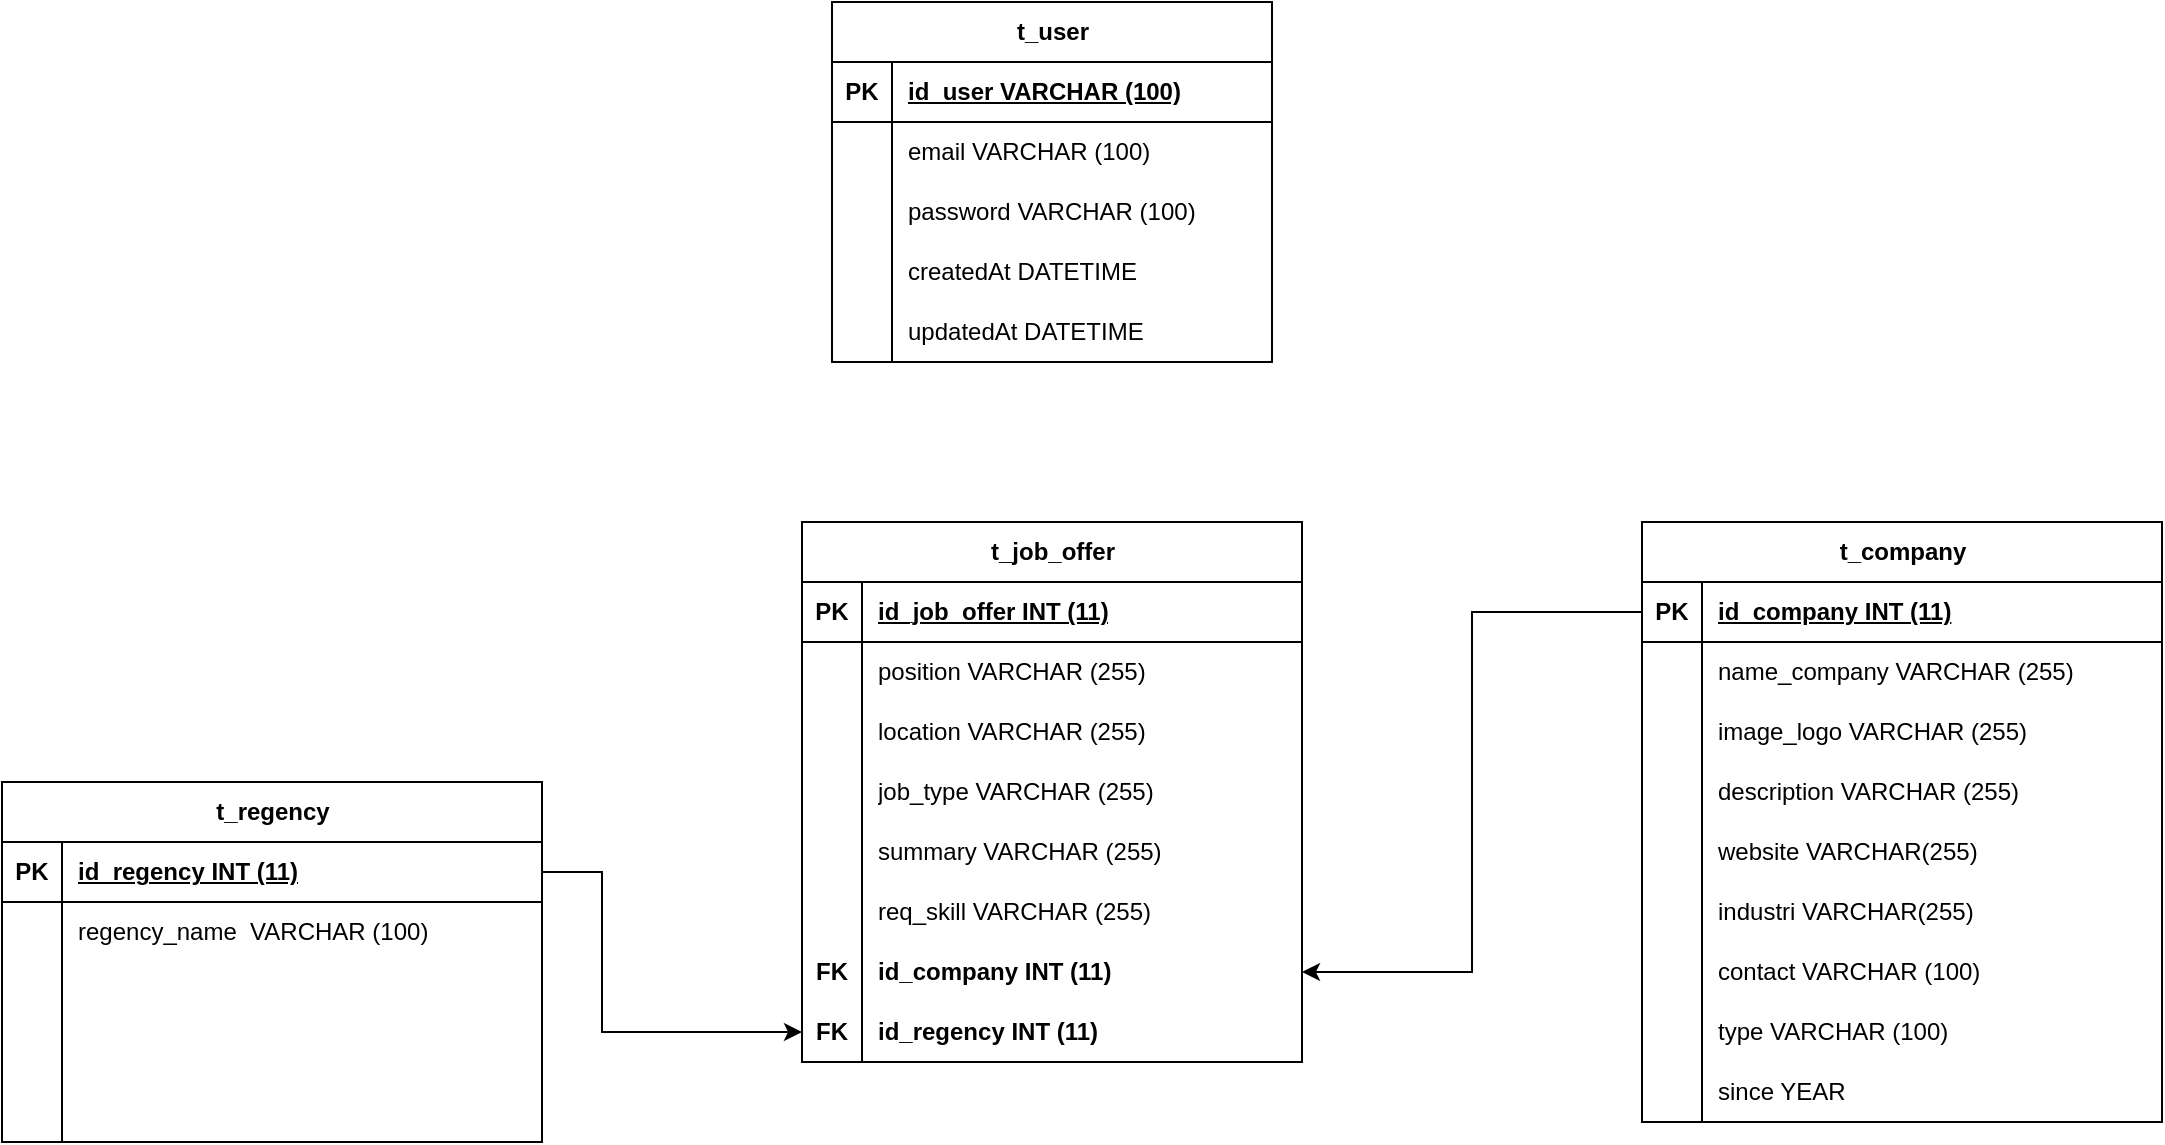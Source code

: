 <mxfile version="25.0.3">
  <diagram name="Rancangan Database" id="G4HHCdF4Au1hGbY2I0S1">
    <mxGraphModel grid="1" page="1" gridSize="10" guides="1" tooltips="1" connect="1" arrows="1" fold="1" pageScale="1" pageWidth="827" pageHeight="1169" math="0" shadow="0">
      <root>
        <mxCell id="0" />
        <mxCell id="1" parent="0" />
        <mxCell id="RBTrCNoEiUdB8YKnj8ck-1" value="t_company" style="shape=table;startSize=30;container=1;collapsible=1;childLayout=tableLayout;fixedRows=1;rowLines=0;fontStyle=1;align=center;resizeLast=1;html=1;" vertex="1" parent="1">
          <mxGeometry x="-1120" y="280" width="260" height="300" as="geometry" />
        </mxCell>
        <mxCell id="RBTrCNoEiUdB8YKnj8ck-2" value="" style="shape=tableRow;horizontal=0;startSize=0;swimlaneHead=0;swimlaneBody=0;fillColor=none;collapsible=0;dropTarget=0;points=[[0,0.5],[1,0.5]];portConstraint=eastwest;top=0;left=0;right=0;bottom=1;" vertex="1" parent="RBTrCNoEiUdB8YKnj8ck-1">
          <mxGeometry y="30" width="260" height="30" as="geometry" />
        </mxCell>
        <mxCell id="RBTrCNoEiUdB8YKnj8ck-3" value="PK" style="shape=partialRectangle;connectable=0;fillColor=none;top=0;left=0;bottom=0;right=0;fontStyle=1;overflow=hidden;whiteSpace=wrap;html=1;" vertex="1" parent="RBTrCNoEiUdB8YKnj8ck-2">
          <mxGeometry width="30" height="30" as="geometry">
            <mxRectangle width="30" height="30" as="alternateBounds" />
          </mxGeometry>
        </mxCell>
        <mxCell id="RBTrCNoEiUdB8YKnj8ck-4" value="id_company INT (11)" style="shape=partialRectangle;connectable=0;fillColor=none;top=0;left=0;bottom=0;right=0;align=left;spacingLeft=6;fontStyle=5;overflow=hidden;whiteSpace=wrap;html=1;" vertex="1" parent="RBTrCNoEiUdB8YKnj8ck-2">
          <mxGeometry x="30" width="230" height="30" as="geometry">
            <mxRectangle width="230" height="30" as="alternateBounds" />
          </mxGeometry>
        </mxCell>
        <mxCell id="RBTrCNoEiUdB8YKnj8ck-5" value="" style="shape=tableRow;horizontal=0;startSize=0;swimlaneHead=0;swimlaneBody=0;fillColor=none;collapsible=0;dropTarget=0;points=[[0,0.5],[1,0.5]];portConstraint=eastwest;top=0;left=0;right=0;bottom=0;" vertex="1" parent="RBTrCNoEiUdB8YKnj8ck-1">
          <mxGeometry y="60" width="260" height="30" as="geometry" />
        </mxCell>
        <mxCell id="RBTrCNoEiUdB8YKnj8ck-6" value="" style="shape=partialRectangle;connectable=0;fillColor=none;top=0;left=0;bottom=0;right=0;editable=1;overflow=hidden;whiteSpace=wrap;html=1;" vertex="1" parent="RBTrCNoEiUdB8YKnj8ck-5">
          <mxGeometry width="30" height="30" as="geometry">
            <mxRectangle width="30" height="30" as="alternateBounds" />
          </mxGeometry>
        </mxCell>
        <mxCell id="RBTrCNoEiUdB8YKnj8ck-7" value="name_company VARCHAR (255)" style="shape=partialRectangle;connectable=0;fillColor=none;top=0;left=0;bottom=0;right=0;align=left;spacingLeft=6;overflow=hidden;whiteSpace=wrap;html=1;" vertex="1" parent="RBTrCNoEiUdB8YKnj8ck-5">
          <mxGeometry x="30" width="230" height="30" as="geometry">
            <mxRectangle width="230" height="30" as="alternateBounds" />
          </mxGeometry>
        </mxCell>
        <mxCell id="RBTrCNoEiUdB8YKnj8ck-8" value="" style="shape=tableRow;horizontal=0;startSize=0;swimlaneHead=0;swimlaneBody=0;fillColor=none;collapsible=0;dropTarget=0;points=[[0,0.5],[1,0.5]];portConstraint=eastwest;top=0;left=0;right=0;bottom=0;" vertex="1" parent="RBTrCNoEiUdB8YKnj8ck-1">
          <mxGeometry y="90" width="260" height="30" as="geometry" />
        </mxCell>
        <mxCell id="RBTrCNoEiUdB8YKnj8ck-9" value="" style="shape=partialRectangle;connectable=0;fillColor=none;top=0;left=0;bottom=0;right=0;editable=1;overflow=hidden;whiteSpace=wrap;html=1;" vertex="1" parent="RBTrCNoEiUdB8YKnj8ck-8">
          <mxGeometry width="30" height="30" as="geometry">
            <mxRectangle width="30" height="30" as="alternateBounds" />
          </mxGeometry>
        </mxCell>
        <mxCell id="RBTrCNoEiUdB8YKnj8ck-10" value="image_logo VARCHAR (255)" style="shape=partialRectangle;connectable=0;fillColor=none;top=0;left=0;bottom=0;right=0;align=left;spacingLeft=6;overflow=hidden;whiteSpace=wrap;html=1;" vertex="1" parent="RBTrCNoEiUdB8YKnj8ck-8">
          <mxGeometry x="30" width="230" height="30" as="geometry">
            <mxRectangle width="230" height="30" as="alternateBounds" />
          </mxGeometry>
        </mxCell>
        <mxCell id="RBTrCNoEiUdB8YKnj8ck-11" style="shape=tableRow;horizontal=0;startSize=0;swimlaneHead=0;swimlaneBody=0;fillColor=none;collapsible=0;dropTarget=0;points=[[0,0.5],[1,0.5]];portConstraint=eastwest;top=0;left=0;right=0;bottom=0;" vertex="1" parent="RBTrCNoEiUdB8YKnj8ck-1">
          <mxGeometry y="120" width="260" height="30" as="geometry" />
        </mxCell>
        <mxCell id="RBTrCNoEiUdB8YKnj8ck-12" value="" style="shape=partialRectangle;connectable=0;fillColor=none;top=0;left=0;bottom=0;right=0;editable=1;overflow=hidden;whiteSpace=wrap;html=1;" vertex="1" parent="RBTrCNoEiUdB8YKnj8ck-11">
          <mxGeometry width="30" height="30" as="geometry">
            <mxRectangle width="30" height="30" as="alternateBounds" />
          </mxGeometry>
        </mxCell>
        <mxCell id="RBTrCNoEiUdB8YKnj8ck-13" value="description VARCHAR (255)" style="shape=partialRectangle;connectable=0;fillColor=none;top=0;left=0;bottom=0;right=0;align=left;spacingLeft=6;overflow=hidden;whiteSpace=wrap;html=1;" vertex="1" parent="RBTrCNoEiUdB8YKnj8ck-11">
          <mxGeometry x="30" width="230" height="30" as="geometry">
            <mxRectangle width="230" height="30" as="alternateBounds" />
          </mxGeometry>
        </mxCell>
        <mxCell id="RBTrCNoEiUdB8YKnj8ck-14" style="shape=tableRow;horizontal=0;startSize=0;swimlaneHead=0;swimlaneBody=0;fillColor=none;collapsible=0;dropTarget=0;points=[[0,0.5],[1,0.5]];portConstraint=eastwest;top=0;left=0;right=0;bottom=0;" vertex="1" parent="RBTrCNoEiUdB8YKnj8ck-1">
          <mxGeometry y="150" width="260" height="30" as="geometry" />
        </mxCell>
        <mxCell id="RBTrCNoEiUdB8YKnj8ck-15" value="" style="shape=partialRectangle;connectable=0;fillColor=none;top=0;left=0;bottom=0;right=0;editable=1;overflow=hidden;whiteSpace=wrap;html=1;" vertex="1" parent="RBTrCNoEiUdB8YKnj8ck-14">
          <mxGeometry width="30" height="30" as="geometry">
            <mxRectangle width="30" height="30" as="alternateBounds" />
          </mxGeometry>
        </mxCell>
        <mxCell id="RBTrCNoEiUdB8YKnj8ck-16" value="website VARCHAR(255)" style="shape=partialRectangle;connectable=0;fillColor=none;top=0;left=0;bottom=0;right=0;align=left;spacingLeft=6;overflow=hidden;whiteSpace=wrap;html=1;" vertex="1" parent="RBTrCNoEiUdB8YKnj8ck-14">
          <mxGeometry x="30" width="230" height="30" as="geometry">
            <mxRectangle width="230" height="30" as="alternateBounds" />
          </mxGeometry>
        </mxCell>
        <mxCell id="RBTrCNoEiUdB8YKnj8ck-17" style="shape=tableRow;horizontal=0;startSize=0;swimlaneHead=0;swimlaneBody=0;fillColor=none;collapsible=0;dropTarget=0;points=[[0,0.5],[1,0.5]];portConstraint=eastwest;top=0;left=0;right=0;bottom=0;" vertex="1" parent="RBTrCNoEiUdB8YKnj8ck-1">
          <mxGeometry y="180" width="260" height="30" as="geometry" />
        </mxCell>
        <mxCell id="RBTrCNoEiUdB8YKnj8ck-18" value="" style="shape=partialRectangle;connectable=0;fillColor=none;top=0;left=0;bottom=0;right=0;editable=1;overflow=hidden;whiteSpace=wrap;html=1;" vertex="1" parent="RBTrCNoEiUdB8YKnj8ck-17">
          <mxGeometry width="30" height="30" as="geometry">
            <mxRectangle width="30" height="30" as="alternateBounds" />
          </mxGeometry>
        </mxCell>
        <mxCell id="RBTrCNoEiUdB8YKnj8ck-19" value="industri VARCHAR(255)" style="shape=partialRectangle;connectable=0;fillColor=none;top=0;left=0;bottom=0;right=0;align=left;spacingLeft=6;overflow=hidden;whiteSpace=wrap;html=1;" vertex="1" parent="RBTrCNoEiUdB8YKnj8ck-17">
          <mxGeometry x="30" width="230" height="30" as="geometry">
            <mxRectangle width="230" height="30" as="alternateBounds" />
          </mxGeometry>
        </mxCell>
        <mxCell id="RBTrCNoEiUdB8YKnj8ck-20" style="shape=tableRow;horizontal=0;startSize=0;swimlaneHead=0;swimlaneBody=0;fillColor=none;collapsible=0;dropTarget=0;points=[[0,0.5],[1,0.5]];portConstraint=eastwest;top=0;left=0;right=0;bottom=0;" vertex="1" parent="RBTrCNoEiUdB8YKnj8ck-1">
          <mxGeometry y="210" width="260" height="30" as="geometry" />
        </mxCell>
        <mxCell id="RBTrCNoEiUdB8YKnj8ck-21" style="shape=partialRectangle;connectable=0;fillColor=none;top=0;left=0;bottom=0;right=0;editable=1;overflow=hidden;whiteSpace=wrap;html=1;" vertex="1" parent="RBTrCNoEiUdB8YKnj8ck-20">
          <mxGeometry width="30" height="30" as="geometry">
            <mxRectangle width="30" height="30" as="alternateBounds" />
          </mxGeometry>
        </mxCell>
        <mxCell id="RBTrCNoEiUdB8YKnj8ck-22" value="contact VARCHAR (100)" style="shape=partialRectangle;connectable=0;fillColor=none;top=0;left=0;bottom=0;right=0;align=left;spacingLeft=6;overflow=hidden;whiteSpace=wrap;html=1;" vertex="1" parent="RBTrCNoEiUdB8YKnj8ck-20">
          <mxGeometry x="30" width="230" height="30" as="geometry">
            <mxRectangle width="230" height="30" as="alternateBounds" />
          </mxGeometry>
        </mxCell>
        <mxCell id="RBTrCNoEiUdB8YKnj8ck-23" style="shape=tableRow;horizontal=0;startSize=0;swimlaneHead=0;swimlaneBody=0;fillColor=none;collapsible=0;dropTarget=0;points=[[0,0.5],[1,0.5]];portConstraint=eastwest;top=0;left=0;right=0;bottom=0;" vertex="1" parent="RBTrCNoEiUdB8YKnj8ck-1">
          <mxGeometry y="240" width="260" height="30" as="geometry" />
        </mxCell>
        <mxCell id="RBTrCNoEiUdB8YKnj8ck-24" style="shape=partialRectangle;connectable=0;fillColor=none;top=0;left=0;bottom=0;right=0;editable=1;overflow=hidden;whiteSpace=wrap;html=1;" vertex="1" parent="RBTrCNoEiUdB8YKnj8ck-23">
          <mxGeometry width="30" height="30" as="geometry">
            <mxRectangle width="30" height="30" as="alternateBounds" />
          </mxGeometry>
        </mxCell>
        <mxCell id="RBTrCNoEiUdB8YKnj8ck-25" value="type VARCHAR (100)" style="shape=partialRectangle;connectable=0;fillColor=none;top=0;left=0;bottom=0;right=0;align=left;spacingLeft=6;overflow=hidden;whiteSpace=wrap;html=1;" vertex="1" parent="RBTrCNoEiUdB8YKnj8ck-23">
          <mxGeometry x="30" width="230" height="30" as="geometry">
            <mxRectangle width="230" height="30" as="alternateBounds" />
          </mxGeometry>
        </mxCell>
        <mxCell id="RBTrCNoEiUdB8YKnj8ck-26" style="shape=tableRow;horizontal=0;startSize=0;swimlaneHead=0;swimlaneBody=0;fillColor=none;collapsible=0;dropTarget=0;points=[[0,0.5],[1,0.5]];portConstraint=eastwest;top=0;left=0;right=0;bottom=0;" vertex="1" parent="RBTrCNoEiUdB8YKnj8ck-1">
          <mxGeometry y="270" width="260" height="30" as="geometry" />
        </mxCell>
        <mxCell id="RBTrCNoEiUdB8YKnj8ck-27" style="shape=partialRectangle;connectable=0;fillColor=none;top=0;left=0;bottom=0;right=0;editable=1;overflow=hidden;whiteSpace=wrap;html=1;" vertex="1" parent="RBTrCNoEiUdB8YKnj8ck-26">
          <mxGeometry width="30" height="30" as="geometry">
            <mxRectangle width="30" height="30" as="alternateBounds" />
          </mxGeometry>
        </mxCell>
        <mxCell id="RBTrCNoEiUdB8YKnj8ck-28" value="since YEAR" style="shape=partialRectangle;connectable=0;fillColor=none;top=0;left=0;bottom=0;right=0;align=left;spacingLeft=6;overflow=hidden;whiteSpace=wrap;html=1;" vertex="1" parent="RBTrCNoEiUdB8YKnj8ck-26">
          <mxGeometry x="30" width="230" height="30" as="geometry">
            <mxRectangle width="230" height="30" as="alternateBounds" />
          </mxGeometry>
        </mxCell>
        <mxCell id="RBTrCNoEiUdB8YKnj8ck-29" value="t_job_offer" style="shape=table;startSize=30;container=1;collapsible=1;childLayout=tableLayout;fixedRows=1;rowLines=0;fontStyle=1;align=center;resizeLast=1;html=1;" vertex="1" parent="1">
          <mxGeometry x="-1540" y="280" width="250" height="270" as="geometry" />
        </mxCell>
        <mxCell id="RBTrCNoEiUdB8YKnj8ck-30" value="" style="shape=tableRow;horizontal=0;startSize=0;swimlaneHead=0;swimlaneBody=0;fillColor=none;collapsible=0;dropTarget=0;points=[[0,0.5],[1,0.5]];portConstraint=eastwest;top=0;left=0;right=0;bottom=1;" vertex="1" parent="RBTrCNoEiUdB8YKnj8ck-29">
          <mxGeometry y="30" width="250" height="30" as="geometry" />
        </mxCell>
        <mxCell id="RBTrCNoEiUdB8YKnj8ck-31" value="PK" style="shape=partialRectangle;connectable=0;fillColor=none;top=0;left=0;bottom=0;right=0;fontStyle=1;overflow=hidden;whiteSpace=wrap;html=1;" vertex="1" parent="RBTrCNoEiUdB8YKnj8ck-30">
          <mxGeometry width="30" height="30" as="geometry">
            <mxRectangle width="30" height="30" as="alternateBounds" />
          </mxGeometry>
        </mxCell>
        <mxCell id="RBTrCNoEiUdB8YKnj8ck-32" value="id_job_offer INT (11)" style="shape=partialRectangle;connectable=0;fillColor=none;top=0;left=0;bottom=0;right=0;align=left;spacingLeft=6;fontStyle=5;overflow=hidden;whiteSpace=wrap;html=1;" vertex="1" parent="RBTrCNoEiUdB8YKnj8ck-30">
          <mxGeometry x="30" width="220" height="30" as="geometry">
            <mxRectangle width="220" height="30" as="alternateBounds" />
          </mxGeometry>
        </mxCell>
        <mxCell id="RBTrCNoEiUdB8YKnj8ck-33" value="" style="shape=tableRow;horizontal=0;startSize=0;swimlaneHead=0;swimlaneBody=0;fillColor=none;collapsible=0;dropTarget=0;points=[[0,0.5],[1,0.5]];portConstraint=eastwest;top=0;left=0;right=0;bottom=0;" vertex="1" parent="RBTrCNoEiUdB8YKnj8ck-29">
          <mxGeometry y="60" width="250" height="30" as="geometry" />
        </mxCell>
        <mxCell id="RBTrCNoEiUdB8YKnj8ck-34" value="" style="shape=partialRectangle;connectable=0;fillColor=none;top=0;left=0;bottom=0;right=0;editable=1;overflow=hidden;whiteSpace=wrap;html=1;" vertex="1" parent="RBTrCNoEiUdB8YKnj8ck-33">
          <mxGeometry width="30" height="30" as="geometry">
            <mxRectangle width="30" height="30" as="alternateBounds" />
          </mxGeometry>
        </mxCell>
        <mxCell id="RBTrCNoEiUdB8YKnj8ck-35" value="position VARCHAR (255)" style="shape=partialRectangle;connectable=0;fillColor=none;top=0;left=0;bottom=0;right=0;align=left;spacingLeft=6;overflow=hidden;whiteSpace=wrap;html=1;" vertex="1" parent="RBTrCNoEiUdB8YKnj8ck-33">
          <mxGeometry x="30" width="220" height="30" as="geometry">
            <mxRectangle width="220" height="30" as="alternateBounds" />
          </mxGeometry>
        </mxCell>
        <mxCell id="RBTrCNoEiUdB8YKnj8ck-36" value="" style="shape=tableRow;horizontal=0;startSize=0;swimlaneHead=0;swimlaneBody=0;fillColor=none;collapsible=0;dropTarget=0;points=[[0,0.5],[1,0.5]];portConstraint=eastwest;top=0;left=0;right=0;bottom=0;" vertex="1" parent="RBTrCNoEiUdB8YKnj8ck-29">
          <mxGeometry y="90" width="250" height="30" as="geometry" />
        </mxCell>
        <mxCell id="RBTrCNoEiUdB8YKnj8ck-37" value="" style="shape=partialRectangle;connectable=0;fillColor=none;top=0;left=0;bottom=0;right=0;editable=1;overflow=hidden;whiteSpace=wrap;html=1;" vertex="1" parent="RBTrCNoEiUdB8YKnj8ck-36">
          <mxGeometry width="30" height="30" as="geometry">
            <mxRectangle width="30" height="30" as="alternateBounds" />
          </mxGeometry>
        </mxCell>
        <mxCell id="RBTrCNoEiUdB8YKnj8ck-38" value="location VARCHAR (255)" style="shape=partialRectangle;connectable=0;fillColor=none;top=0;left=0;bottom=0;right=0;align=left;spacingLeft=6;overflow=hidden;whiteSpace=wrap;html=1;" vertex="1" parent="RBTrCNoEiUdB8YKnj8ck-36">
          <mxGeometry x="30" width="220" height="30" as="geometry">
            <mxRectangle width="220" height="30" as="alternateBounds" />
          </mxGeometry>
        </mxCell>
        <mxCell id="RBTrCNoEiUdB8YKnj8ck-39" style="shape=tableRow;horizontal=0;startSize=0;swimlaneHead=0;swimlaneBody=0;fillColor=none;collapsible=0;dropTarget=0;points=[[0,0.5],[1,0.5]];portConstraint=eastwest;top=0;left=0;right=0;bottom=0;" vertex="1" parent="RBTrCNoEiUdB8YKnj8ck-29">
          <mxGeometry y="120" width="250" height="30" as="geometry" />
        </mxCell>
        <mxCell id="RBTrCNoEiUdB8YKnj8ck-40" value="" style="shape=partialRectangle;connectable=0;fillColor=none;top=0;left=0;bottom=0;right=0;editable=1;overflow=hidden;whiteSpace=wrap;html=1;" vertex="1" parent="RBTrCNoEiUdB8YKnj8ck-39">
          <mxGeometry width="30" height="30" as="geometry">
            <mxRectangle width="30" height="30" as="alternateBounds" />
          </mxGeometry>
        </mxCell>
        <mxCell id="RBTrCNoEiUdB8YKnj8ck-41" value="job_type VARCHAR (255)" style="shape=partialRectangle;connectable=0;fillColor=none;top=0;left=0;bottom=0;right=0;align=left;spacingLeft=6;overflow=hidden;whiteSpace=wrap;html=1;" vertex="1" parent="RBTrCNoEiUdB8YKnj8ck-39">
          <mxGeometry x="30" width="220" height="30" as="geometry">
            <mxRectangle width="220" height="30" as="alternateBounds" />
          </mxGeometry>
        </mxCell>
        <mxCell id="RBTrCNoEiUdB8YKnj8ck-42" style="shape=tableRow;horizontal=0;startSize=0;swimlaneHead=0;swimlaneBody=0;fillColor=none;collapsible=0;dropTarget=0;points=[[0,0.5],[1,0.5]];portConstraint=eastwest;top=0;left=0;right=0;bottom=0;" vertex="1" parent="RBTrCNoEiUdB8YKnj8ck-29">
          <mxGeometry y="150" width="250" height="30" as="geometry" />
        </mxCell>
        <mxCell id="RBTrCNoEiUdB8YKnj8ck-43" value="" style="shape=partialRectangle;connectable=0;fillColor=none;top=0;left=0;bottom=0;right=0;editable=1;overflow=hidden;whiteSpace=wrap;html=1;" vertex="1" parent="RBTrCNoEiUdB8YKnj8ck-42">
          <mxGeometry width="30" height="30" as="geometry">
            <mxRectangle width="30" height="30" as="alternateBounds" />
          </mxGeometry>
        </mxCell>
        <mxCell id="RBTrCNoEiUdB8YKnj8ck-44" value="summary VARCHAR (255)" style="shape=partialRectangle;connectable=0;fillColor=none;top=0;left=0;bottom=0;right=0;align=left;spacingLeft=6;overflow=hidden;whiteSpace=wrap;html=1;" vertex="1" parent="RBTrCNoEiUdB8YKnj8ck-42">
          <mxGeometry x="30" width="220" height="30" as="geometry">
            <mxRectangle width="220" height="30" as="alternateBounds" />
          </mxGeometry>
        </mxCell>
        <mxCell id="RBTrCNoEiUdB8YKnj8ck-45" style="shape=tableRow;horizontal=0;startSize=0;swimlaneHead=0;swimlaneBody=0;fillColor=none;collapsible=0;dropTarget=0;points=[[0,0.5],[1,0.5]];portConstraint=eastwest;top=0;left=0;right=0;bottom=0;" vertex="1" parent="RBTrCNoEiUdB8YKnj8ck-29">
          <mxGeometry y="180" width="250" height="30" as="geometry" />
        </mxCell>
        <mxCell id="RBTrCNoEiUdB8YKnj8ck-46" style="shape=partialRectangle;connectable=0;fillColor=none;top=0;left=0;bottom=0;right=0;editable=1;overflow=hidden;whiteSpace=wrap;html=1;" vertex="1" parent="RBTrCNoEiUdB8YKnj8ck-45">
          <mxGeometry width="30" height="30" as="geometry">
            <mxRectangle width="30" height="30" as="alternateBounds" />
          </mxGeometry>
        </mxCell>
        <mxCell id="RBTrCNoEiUdB8YKnj8ck-47" value="req_skill VARCHAR (255)" style="shape=partialRectangle;connectable=0;fillColor=none;top=0;left=0;bottom=0;right=0;align=left;spacingLeft=6;overflow=hidden;whiteSpace=wrap;html=1;" vertex="1" parent="RBTrCNoEiUdB8YKnj8ck-45">
          <mxGeometry x="30" width="220" height="30" as="geometry">
            <mxRectangle width="220" height="30" as="alternateBounds" />
          </mxGeometry>
        </mxCell>
        <mxCell id="RBTrCNoEiUdB8YKnj8ck-48" style="shape=tableRow;horizontal=0;startSize=0;swimlaneHead=0;swimlaneBody=0;fillColor=none;collapsible=0;dropTarget=0;points=[[0,0.5],[1,0.5]];portConstraint=eastwest;top=0;left=0;right=0;bottom=0;" vertex="1" parent="RBTrCNoEiUdB8YKnj8ck-29">
          <mxGeometry y="210" width="250" height="30" as="geometry" />
        </mxCell>
        <mxCell id="RBTrCNoEiUdB8YKnj8ck-49" value="&lt;b&gt;FK&lt;/b&gt;" style="shape=partialRectangle;connectable=0;fillColor=none;top=0;left=0;bottom=0;right=0;editable=1;overflow=hidden;whiteSpace=wrap;html=1;" vertex="1" parent="RBTrCNoEiUdB8YKnj8ck-48">
          <mxGeometry width="30" height="30" as="geometry">
            <mxRectangle width="30" height="30" as="alternateBounds" />
          </mxGeometry>
        </mxCell>
        <mxCell id="RBTrCNoEiUdB8YKnj8ck-50" value="&lt;b&gt;id_company INT (11)&lt;/b&gt;" style="shape=partialRectangle;connectable=0;fillColor=none;top=0;left=0;bottom=0;right=0;align=left;spacingLeft=6;overflow=hidden;whiteSpace=wrap;html=1;" vertex="1" parent="RBTrCNoEiUdB8YKnj8ck-48">
          <mxGeometry x="30" width="220" height="30" as="geometry">
            <mxRectangle width="220" height="30" as="alternateBounds" />
          </mxGeometry>
        </mxCell>
        <mxCell id="RBTrCNoEiUdB8YKnj8ck-51" style="shape=tableRow;horizontal=0;startSize=0;swimlaneHead=0;swimlaneBody=0;fillColor=none;collapsible=0;dropTarget=0;points=[[0,0.5],[1,0.5]];portConstraint=eastwest;top=0;left=0;right=0;bottom=0;" vertex="1" parent="RBTrCNoEiUdB8YKnj8ck-29">
          <mxGeometry y="240" width="250" height="30" as="geometry" />
        </mxCell>
        <mxCell id="RBTrCNoEiUdB8YKnj8ck-52" value="&lt;b&gt;FK&lt;/b&gt;" style="shape=partialRectangle;connectable=0;fillColor=none;top=0;left=0;bottom=0;right=0;editable=1;overflow=hidden;whiteSpace=wrap;html=1;" vertex="1" parent="RBTrCNoEiUdB8YKnj8ck-51">
          <mxGeometry width="30" height="30" as="geometry">
            <mxRectangle width="30" height="30" as="alternateBounds" />
          </mxGeometry>
        </mxCell>
        <mxCell id="RBTrCNoEiUdB8YKnj8ck-53" value="&lt;b&gt;id_regency INT (11)&lt;/b&gt;" style="shape=partialRectangle;connectable=0;fillColor=none;top=0;left=0;bottom=0;right=0;align=left;spacingLeft=6;overflow=hidden;whiteSpace=wrap;html=1;" vertex="1" parent="RBTrCNoEiUdB8YKnj8ck-51">
          <mxGeometry x="30" width="220" height="30" as="geometry">
            <mxRectangle width="220" height="30" as="alternateBounds" />
          </mxGeometry>
        </mxCell>
        <mxCell id="RBTrCNoEiUdB8YKnj8ck-54" value="t_regency" style="shape=table;startSize=30;container=1;collapsible=1;childLayout=tableLayout;fixedRows=1;rowLines=0;fontStyle=1;align=center;resizeLast=1;html=1;" vertex="1" parent="1">
          <mxGeometry x="-1940" y="410" width="270" height="180" as="geometry" />
        </mxCell>
        <mxCell id="RBTrCNoEiUdB8YKnj8ck-55" value="" style="shape=tableRow;horizontal=0;startSize=0;swimlaneHead=0;swimlaneBody=0;fillColor=none;collapsible=0;dropTarget=0;points=[[0,0.5],[1,0.5]];portConstraint=eastwest;top=0;left=0;right=0;bottom=1;" vertex="1" parent="RBTrCNoEiUdB8YKnj8ck-54">
          <mxGeometry y="30" width="270" height="30" as="geometry" />
        </mxCell>
        <mxCell id="RBTrCNoEiUdB8YKnj8ck-56" value="PK" style="shape=partialRectangle;connectable=0;fillColor=none;top=0;left=0;bottom=0;right=0;fontStyle=1;overflow=hidden;whiteSpace=wrap;html=1;" vertex="1" parent="RBTrCNoEiUdB8YKnj8ck-55">
          <mxGeometry width="30" height="30" as="geometry">
            <mxRectangle width="30" height="30" as="alternateBounds" />
          </mxGeometry>
        </mxCell>
        <mxCell id="RBTrCNoEiUdB8YKnj8ck-57" value="id_regency INT (11)" style="shape=partialRectangle;connectable=0;fillColor=none;top=0;left=0;bottom=0;right=0;align=left;spacingLeft=6;fontStyle=5;overflow=hidden;whiteSpace=wrap;html=1;" vertex="1" parent="RBTrCNoEiUdB8YKnj8ck-55">
          <mxGeometry x="30" width="240" height="30" as="geometry">
            <mxRectangle width="240" height="30" as="alternateBounds" />
          </mxGeometry>
        </mxCell>
        <mxCell id="RBTrCNoEiUdB8YKnj8ck-58" value="" style="shape=tableRow;horizontal=0;startSize=0;swimlaneHead=0;swimlaneBody=0;fillColor=none;collapsible=0;dropTarget=0;points=[[0,0.5],[1,0.5]];portConstraint=eastwest;top=0;left=0;right=0;bottom=0;" vertex="1" parent="RBTrCNoEiUdB8YKnj8ck-54">
          <mxGeometry y="60" width="270" height="30" as="geometry" />
        </mxCell>
        <mxCell id="RBTrCNoEiUdB8YKnj8ck-59" value="" style="shape=partialRectangle;connectable=0;fillColor=none;top=0;left=0;bottom=0;right=0;editable=1;overflow=hidden;whiteSpace=wrap;html=1;" vertex="1" parent="RBTrCNoEiUdB8YKnj8ck-58">
          <mxGeometry width="30" height="30" as="geometry">
            <mxRectangle width="30" height="30" as="alternateBounds" />
          </mxGeometry>
        </mxCell>
        <mxCell id="RBTrCNoEiUdB8YKnj8ck-60" value="regency_name&amp;nbsp; VARCHAR (100)" style="shape=partialRectangle;connectable=0;fillColor=none;top=0;left=0;bottom=0;right=0;align=left;spacingLeft=6;overflow=hidden;whiteSpace=wrap;html=1;" vertex="1" parent="RBTrCNoEiUdB8YKnj8ck-58">
          <mxGeometry x="30" width="240" height="30" as="geometry">
            <mxRectangle width="240" height="30" as="alternateBounds" />
          </mxGeometry>
        </mxCell>
        <mxCell id="RBTrCNoEiUdB8YKnj8ck-61" value="" style="shape=tableRow;horizontal=0;startSize=0;swimlaneHead=0;swimlaneBody=0;fillColor=none;collapsible=0;dropTarget=0;points=[[0,0.5],[1,0.5]];portConstraint=eastwest;top=0;left=0;right=0;bottom=0;" vertex="1" parent="RBTrCNoEiUdB8YKnj8ck-54">
          <mxGeometry y="90" width="270" height="30" as="geometry" />
        </mxCell>
        <mxCell id="RBTrCNoEiUdB8YKnj8ck-62" value="" style="shape=partialRectangle;connectable=0;fillColor=none;top=0;left=0;bottom=0;right=0;editable=1;overflow=hidden;whiteSpace=wrap;html=1;" vertex="1" parent="RBTrCNoEiUdB8YKnj8ck-61">
          <mxGeometry width="30" height="30" as="geometry">
            <mxRectangle width="30" height="30" as="alternateBounds" />
          </mxGeometry>
        </mxCell>
        <mxCell id="RBTrCNoEiUdB8YKnj8ck-63" value="" style="shape=partialRectangle;connectable=0;fillColor=none;top=0;left=0;bottom=0;right=0;align=left;spacingLeft=6;overflow=hidden;whiteSpace=wrap;html=1;" vertex="1" parent="RBTrCNoEiUdB8YKnj8ck-61">
          <mxGeometry x="30" width="240" height="30" as="geometry">
            <mxRectangle width="240" height="30" as="alternateBounds" />
          </mxGeometry>
        </mxCell>
        <mxCell id="RBTrCNoEiUdB8YKnj8ck-64" style="shape=tableRow;horizontal=0;startSize=0;swimlaneHead=0;swimlaneBody=0;fillColor=none;collapsible=0;dropTarget=0;points=[[0,0.5],[1,0.5]];portConstraint=eastwest;top=0;left=0;right=0;bottom=0;" vertex="1" parent="RBTrCNoEiUdB8YKnj8ck-54">
          <mxGeometry y="120" width="270" height="30" as="geometry" />
        </mxCell>
        <mxCell id="RBTrCNoEiUdB8YKnj8ck-65" value="" style="shape=partialRectangle;connectable=0;fillColor=none;top=0;left=0;bottom=0;right=0;editable=1;overflow=hidden;whiteSpace=wrap;html=1;" vertex="1" parent="RBTrCNoEiUdB8YKnj8ck-64">
          <mxGeometry width="30" height="30" as="geometry">
            <mxRectangle width="30" height="30" as="alternateBounds" />
          </mxGeometry>
        </mxCell>
        <mxCell id="RBTrCNoEiUdB8YKnj8ck-66" value="" style="shape=partialRectangle;connectable=0;fillColor=none;top=0;left=0;bottom=0;right=0;align=left;spacingLeft=6;overflow=hidden;whiteSpace=wrap;html=1;" vertex="1" parent="RBTrCNoEiUdB8YKnj8ck-64">
          <mxGeometry x="30" width="240" height="30" as="geometry">
            <mxRectangle width="240" height="30" as="alternateBounds" />
          </mxGeometry>
        </mxCell>
        <mxCell id="RBTrCNoEiUdB8YKnj8ck-67" style="shape=tableRow;horizontal=0;startSize=0;swimlaneHead=0;swimlaneBody=0;fillColor=none;collapsible=0;dropTarget=0;points=[[0,0.5],[1,0.5]];portConstraint=eastwest;top=0;left=0;right=0;bottom=0;" vertex="1" parent="RBTrCNoEiUdB8YKnj8ck-54">
          <mxGeometry y="150" width="270" height="30" as="geometry" />
        </mxCell>
        <mxCell id="RBTrCNoEiUdB8YKnj8ck-68" value="" style="shape=partialRectangle;connectable=0;fillColor=none;top=0;left=0;bottom=0;right=0;editable=1;overflow=hidden;whiteSpace=wrap;html=1;" vertex="1" parent="RBTrCNoEiUdB8YKnj8ck-67">
          <mxGeometry width="30" height="30" as="geometry">
            <mxRectangle width="30" height="30" as="alternateBounds" />
          </mxGeometry>
        </mxCell>
        <mxCell id="RBTrCNoEiUdB8YKnj8ck-69" value="" style="shape=partialRectangle;connectable=0;fillColor=none;top=0;left=0;bottom=0;right=0;align=left;spacingLeft=6;overflow=hidden;whiteSpace=wrap;html=1;" vertex="1" parent="RBTrCNoEiUdB8YKnj8ck-67">
          <mxGeometry x="30" width="240" height="30" as="geometry">
            <mxRectangle width="240" height="30" as="alternateBounds" />
          </mxGeometry>
        </mxCell>
        <mxCell id="RBTrCNoEiUdB8YKnj8ck-70" style="edgeStyle=orthogonalEdgeStyle;rounded=0;orthogonalLoop=1;jettySize=auto;html=1;" edge="1" parent="1" source="RBTrCNoEiUdB8YKnj8ck-2" target="RBTrCNoEiUdB8YKnj8ck-48">
          <mxGeometry relative="1" as="geometry" />
        </mxCell>
        <mxCell id="RBTrCNoEiUdB8YKnj8ck-71" style="edgeStyle=orthogonalEdgeStyle;rounded=0;orthogonalLoop=1;jettySize=auto;html=1;" edge="1" parent="1" source="RBTrCNoEiUdB8YKnj8ck-55" target="RBTrCNoEiUdB8YKnj8ck-51">
          <mxGeometry relative="1" as="geometry">
            <Array as="points">
              <mxPoint x="-1640" y="455" />
              <mxPoint x="-1640" y="535" />
            </Array>
          </mxGeometry>
        </mxCell>
        <mxCell id="RBTrCNoEiUdB8YKnj8ck-79" value="t_user" style="shape=table;startSize=30;container=1;collapsible=1;childLayout=tableLayout;fixedRows=1;rowLines=0;fontStyle=1;align=center;resizeLast=1;html=1;" vertex="1" parent="1">
          <mxGeometry x="-1525" y="20" width="220" height="180" as="geometry" />
        </mxCell>
        <mxCell id="RBTrCNoEiUdB8YKnj8ck-80" value="" style="shape=tableRow;horizontal=0;startSize=0;swimlaneHead=0;swimlaneBody=0;fillColor=none;collapsible=0;dropTarget=0;points=[[0,0.5],[1,0.5]];portConstraint=eastwest;top=0;left=0;right=0;bottom=1;" vertex="1" parent="RBTrCNoEiUdB8YKnj8ck-79">
          <mxGeometry y="30" width="220" height="30" as="geometry" />
        </mxCell>
        <mxCell id="RBTrCNoEiUdB8YKnj8ck-81" value="PK" style="shape=partialRectangle;connectable=0;fillColor=none;top=0;left=0;bottom=0;right=0;fontStyle=1;overflow=hidden;whiteSpace=wrap;html=1;" vertex="1" parent="RBTrCNoEiUdB8YKnj8ck-80">
          <mxGeometry width="30" height="30" as="geometry">
            <mxRectangle width="30" height="30" as="alternateBounds" />
          </mxGeometry>
        </mxCell>
        <mxCell id="RBTrCNoEiUdB8YKnj8ck-82" value="id_user VARCHAR (100)" style="shape=partialRectangle;connectable=0;fillColor=none;top=0;left=0;bottom=0;right=0;align=left;spacingLeft=6;fontStyle=5;overflow=hidden;whiteSpace=wrap;html=1;" vertex="1" parent="RBTrCNoEiUdB8YKnj8ck-80">
          <mxGeometry x="30" width="190" height="30" as="geometry">
            <mxRectangle width="190" height="30" as="alternateBounds" />
          </mxGeometry>
        </mxCell>
        <mxCell id="RBTrCNoEiUdB8YKnj8ck-83" value="" style="shape=tableRow;horizontal=0;startSize=0;swimlaneHead=0;swimlaneBody=0;fillColor=none;collapsible=0;dropTarget=0;points=[[0,0.5],[1,0.5]];portConstraint=eastwest;top=0;left=0;right=0;bottom=0;" vertex="1" parent="RBTrCNoEiUdB8YKnj8ck-79">
          <mxGeometry y="60" width="220" height="30" as="geometry" />
        </mxCell>
        <mxCell id="RBTrCNoEiUdB8YKnj8ck-84" value="" style="shape=partialRectangle;connectable=0;fillColor=none;top=0;left=0;bottom=0;right=0;editable=1;overflow=hidden;whiteSpace=wrap;html=1;" vertex="1" parent="RBTrCNoEiUdB8YKnj8ck-83">
          <mxGeometry width="30" height="30" as="geometry">
            <mxRectangle width="30" height="30" as="alternateBounds" />
          </mxGeometry>
        </mxCell>
        <mxCell id="RBTrCNoEiUdB8YKnj8ck-85" value="email VARCHAR (100)" style="shape=partialRectangle;connectable=0;fillColor=none;top=0;left=0;bottom=0;right=0;align=left;spacingLeft=6;overflow=hidden;whiteSpace=wrap;html=1;" vertex="1" parent="RBTrCNoEiUdB8YKnj8ck-83">
          <mxGeometry x="30" width="190" height="30" as="geometry">
            <mxRectangle width="190" height="30" as="alternateBounds" />
          </mxGeometry>
        </mxCell>
        <mxCell id="RBTrCNoEiUdB8YKnj8ck-86" value="" style="shape=tableRow;horizontal=0;startSize=0;swimlaneHead=0;swimlaneBody=0;fillColor=none;collapsible=0;dropTarget=0;points=[[0,0.5],[1,0.5]];portConstraint=eastwest;top=0;left=0;right=0;bottom=0;" vertex="1" parent="RBTrCNoEiUdB8YKnj8ck-79">
          <mxGeometry y="90" width="220" height="30" as="geometry" />
        </mxCell>
        <mxCell id="RBTrCNoEiUdB8YKnj8ck-87" value="" style="shape=partialRectangle;connectable=0;fillColor=none;top=0;left=0;bottom=0;right=0;editable=1;overflow=hidden;whiteSpace=wrap;html=1;" vertex="1" parent="RBTrCNoEiUdB8YKnj8ck-86">
          <mxGeometry width="30" height="30" as="geometry">
            <mxRectangle width="30" height="30" as="alternateBounds" />
          </mxGeometry>
        </mxCell>
        <mxCell id="RBTrCNoEiUdB8YKnj8ck-88" value="password VARCHAR (100)" style="shape=partialRectangle;connectable=0;fillColor=none;top=0;left=0;bottom=0;right=0;align=left;spacingLeft=6;overflow=hidden;whiteSpace=wrap;html=1;" vertex="1" parent="RBTrCNoEiUdB8YKnj8ck-86">
          <mxGeometry x="30" width="190" height="30" as="geometry">
            <mxRectangle width="190" height="30" as="alternateBounds" />
          </mxGeometry>
        </mxCell>
        <mxCell id="RBTrCNoEiUdB8YKnj8ck-89" style="shape=tableRow;horizontal=0;startSize=0;swimlaneHead=0;swimlaneBody=0;fillColor=none;collapsible=0;dropTarget=0;points=[[0,0.5],[1,0.5]];portConstraint=eastwest;top=0;left=0;right=0;bottom=0;" vertex="1" parent="RBTrCNoEiUdB8YKnj8ck-79">
          <mxGeometry y="120" width="220" height="30" as="geometry" />
        </mxCell>
        <mxCell id="RBTrCNoEiUdB8YKnj8ck-90" style="shape=partialRectangle;connectable=0;fillColor=none;top=0;left=0;bottom=0;right=0;editable=1;overflow=hidden;whiteSpace=wrap;html=1;" vertex="1" parent="RBTrCNoEiUdB8YKnj8ck-89">
          <mxGeometry width="30" height="30" as="geometry">
            <mxRectangle width="30" height="30" as="alternateBounds" />
          </mxGeometry>
        </mxCell>
        <mxCell id="RBTrCNoEiUdB8YKnj8ck-91" value="createdAt DATETIME" style="shape=partialRectangle;connectable=0;fillColor=none;top=0;left=0;bottom=0;right=0;align=left;spacingLeft=6;overflow=hidden;whiteSpace=wrap;html=1;" vertex="1" parent="RBTrCNoEiUdB8YKnj8ck-89">
          <mxGeometry x="30" width="190" height="30" as="geometry">
            <mxRectangle width="190" height="30" as="alternateBounds" />
          </mxGeometry>
        </mxCell>
        <mxCell id="RBTrCNoEiUdB8YKnj8ck-92" style="shape=tableRow;horizontal=0;startSize=0;swimlaneHead=0;swimlaneBody=0;fillColor=none;collapsible=0;dropTarget=0;points=[[0,0.5],[1,0.5]];portConstraint=eastwest;top=0;left=0;right=0;bottom=0;" vertex="1" parent="RBTrCNoEiUdB8YKnj8ck-79">
          <mxGeometry y="150" width="220" height="30" as="geometry" />
        </mxCell>
        <mxCell id="RBTrCNoEiUdB8YKnj8ck-93" style="shape=partialRectangle;connectable=0;fillColor=none;top=0;left=0;bottom=0;right=0;editable=1;overflow=hidden;whiteSpace=wrap;html=1;" vertex="1" parent="RBTrCNoEiUdB8YKnj8ck-92">
          <mxGeometry width="30" height="30" as="geometry">
            <mxRectangle width="30" height="30" as="alternateBounds" />
          </mxGeometry>
        </mxCell>
        <mxCell id="RBTrCNoEiUdB8YKnj8ck-94" value="updatedAt DATETIME" style="shape=partialRectangle;connectable=0;fillColor=none;top=0;left=0;bottom=0;right=0;align=left;spacingLeft=6;overflow=hidden;whiteSpace=wrap;html=1;" vertex="1" parent="RBTrCNoEiUdB8YKnj8ck-92">
          <mxGeometry x="30" width="190" height="30" as="geometry">
            <mxRectangle width="190" height="30" as="alternateBounds" />
          </mxGeometry>
        </mxCell>
      </root>
    </mxGraphModel>
  </diagram>
</mxfile>

